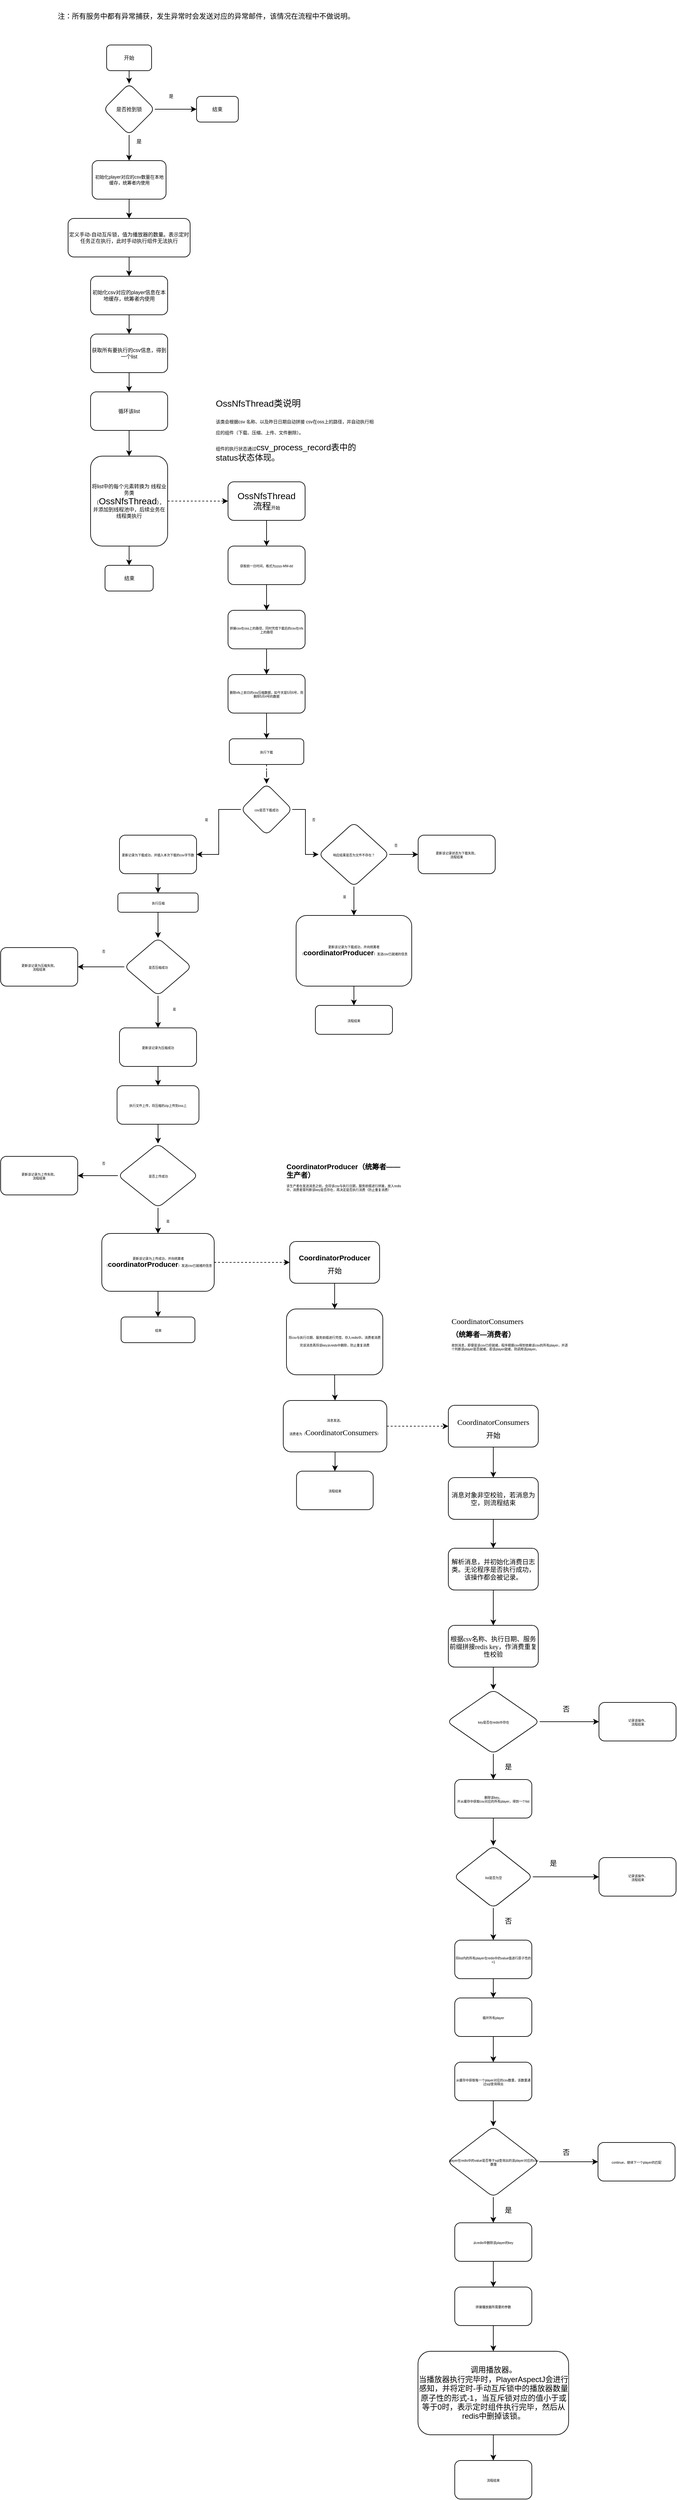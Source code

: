 <mxfile version="16.5.3" type="github">
  <diagram id="C5RBs43oDa-KdzZeNtuy" name="Page-1">
    <mxGraphModel dx="1847" dy="616" grid="1" gridSize="10" guides="1" tooltips="1" connect="1" arrows="1" fold="1" page="1" pageScale="1" pageWidth="827" pageHeight="1169" math="0" shadow="0">
      <root>
        <mxCell id="WIyWlLk6GJQsqaUBKTNV-0" />
        <mxCell id="WIyWlLk6GJQsqaUBKTNV-1" parent="WIyWlLk6GJQsqaUBKTNV-0" />
        <mxCell id="9ICDOCjzjDNLYAUlCZeT-4" value="" style="edgeStyle=orthogonalEdgeStyle;rounded=0;orthogonalLoop=1;jettySize=auto;html=1;fontSize=8;" edge="1" parent="WIyWlLk6GJQsqaUBKTNV-1" source="9ICDOCjzjDNLYAUlCZeT-0" target="9ICDOCjzjDNLYAUlCZeT-3">
          <mxGeometry relative="1" as="geometry" />
        </mxCell>
        <mxCell id="9ICDOCjzjDNLYAUlCZeT-0" value="开始" style="rounded=1;whiteSpace=wrap;html=1;fontSize=8;" vertex="1" parent="WIyWlLk6GJQsqaUBKTNV-1">
          <mxGeometry x="105" y="80" width="70" height="40" as="geometry" />
        </mxCell>
        <mxCell id="9ICDOCjzjDNLYAUlCZeT-9" value="" style="edgeStyle=orthogonalEdgeStyle;rounded=0;orthogonalLoop=1;jettySize=auto;html=1;fontSize=8;" edge="1" parent="WIyWlLk6GJQsqaUBKTNV-1" source="9ICDOCjzjDNLYAUlCZeT-3" target="9ICDOCjzjDNLYAUlCZeT-8">
          <mxGeometry relative="1" as="geometry" />
        </mxCell>
        <mxCell id="9ICDOCjzjDNLYAUlCZeT-17" value="" style="edgeStyle=orthogonalEdgeStyle;rounded=0;orthogonalLoop=1;jettySize=auto;html=1;fontSize=7;" edge="1" parent="WIyWlLk6GJQsqaUBKTNV-1" source="9ICDOCjzjDNLYAUlCZeT-3" target="9ICDOCjzjDNLYAUlCZeT-16">
          <mxGeometry relative="1" as="geometry" />
        </mxCell>
        <mxCell id="9ICDOCjzjDNLYAUlCZeT-3" value="是否抢到锁" style="rhombus;whiteSpace=wrap;html=1;rounded=1;fontSize=8;" vertex="1" parent="WIyWlLk6GJQsqaUBKTNV-1">
          <mxGeometry x="100" y="140" width="80" height="80" as="geometry" />
        </mxCell>
        <mxCell id="9ICDOCjzjDNLYAUlCZeT-12" value="" style="edgeStyle=orthogonalEdgeStyle;rounded=0;orthogonalLoop=1;jettySize=auto;html=1;fontSize=8;" edge="1" parent="WIyWlLk6GJQsqaUBKTNV-1" source="9ICDOCjzjDNLYAUlCZeT-8" target="9ICDOCjzjDNLYAUlCZeT-11">
          <mxGeometry relative="1" as="geometry" />
        </mxCell>
        <mxCell id="9ICDOCjzjDNLYAUlCZeT-8" value="初始化player对应的csv数量在本地缓存，统筹者内使用" style="whiteSpace=wrap;html=1;rounded=1;fontSize=7;" vertex="1" parent="WIyWlLk6GJQsqaUBKTNV-1">
          <mxGeometry x="82.5" y="260" width="115" height="60" as="geometry" />
        </mxCell>
        <mxCell id="9ICDOCjzjDNLYAUlCZeT-10" value="是" style="text;html=1;align=center;verticalAlign=middle;resizable=0;points=[];autosize=1;strokeColor=none;fillColor=none;fontSize=8;" vertex="1" parent="WIyWlLk6GJQsqaUBKTNV-1">
          <mxGeometry x="140" y="220" width="30" height="20" as="geometry" />
        </mxCell>
        <mxCell id="9ICDOCjzjDNLYAUlCZeT-14" value="" style="edgeStyle=orthogonalEdgeStyle;rounded=0;orthogonalLoop=1;jettySize=auto;html=1;fontSize=8;" edge="1" parent="WIyWlLk6GJQsqaUBKTNV-1" source="9ICDOCjzjDNLYAUlCZeT-11" target="9ICDOCjzjDNLYAUlCZeT-13">
          <mxGeometry relative="1" as="geometry" />
        </mxCell>
        <mxCell id="9ICDOCjzjDNLYAUlCZeT-11" value="定义手动-自动互斥锁，值为播放器的数量。表示定时任务正在执行，此时手动执行组件无法执行" style="whiteSpace=wrap;html=1;rounded=1;fontSize=8;" vertex="1" parent="WIyWlLk6GJQsqaUBKTNV-1">
          <mxGeometry x="45" y="350" width="190" height="60" as="geometry" />
        </mxCell>
        <mxCell id="9ICDOCjzjDNLYAUlCZeT-20" value="" style="edgeStyle=orthogonalEdgeStyle;rounded=0;orthogonalLoop=1;jettySize=auto;html=1;fontSize=7;" edge="1" parent="WIyWlLk6GJQsqaUBKTNV-1" source="9ICDOCjzjDNLYAUlCZeT-13" target="9ICDOCjzjDNLYAUlCZeT-19">
          <mxGeometry relative="1" as="geometry" />
        </mxCell>
        <mxCell id="9ICDOCjzjDNLYAUlCZeT-13" value="&lt;span style=&quot;font-size: 8px;&quot;&gt;初始化csv对应的player信息在本地缓存，统筹者内使用&lt;/span&gt;" style="whiteSpace=wrap;html=1;rounded=1;fontSize=8;" vertex="1" parent="WIyWlLk6GJQsqaUBKTNV-1">
          <mxGeometry x="80" y="440" width="120" height="60" as="geometry" />
        </mxCell>
        <mxCell id="9ICDOCjzjDNLYAUlCZeT-16" value="结束" style="whiteSpace=wrap;html=1;fontSize=8;rounded=1;" vertex="1" parent="WIyWlLk6GJQsqaUBKTNV-1">
          <mxGeometry x="245" y="160" width="65" height="40" as="geometry" />
        </mxCell>
        <mxCell id="9ICDOCjzjDNLYAUlCZeT-18" value="是" style="text;html=1;align=center;verticalAlign=middle;resizable=0;points=[];autosize=1;strokeColor=none;fillColor=none;fontSize=7;" vertex="1" parent="WIyWlLk6GJQsqaUBKTNV-1">
          <mxGeometry x="190" y="155" width="30" height="10" as="geometry" />
        </mxCell>
        <mxCell id="9ICDOCjzjDNLYAUlCZeT-23" value="" style="edgeStyle=orthogonalEdgeStyle;rounded=0;orthogonalLoop=1;jettySize=auto;html=1;fontSize=7;" edge="1" parent="WIyWlLk6GJQsqaUBKTNV-1" source="9ICDOCjzjDNLYAUlCZeT-19" target="9ICDOCjzjDNLYAUlCZeT-22">
          <mxGeometry relative="1" as="geometry" />
        </mxCell>
        <mxCell id="9ICDOCjzjDNLYAUlCZeT-19" value="获取所有要执行的csv信息，得到一个list" style="whiteSpace=wrap;html=1;fontSize=8;rounded=1;" vertex="1" parent="WIyWlLk6GJQsqaUBKTNV-1">
          <mxGeometry x="80" y="530" width="120" height="60" as="geometry" />
        </mxCell>
        <mxCell id="9ICDOCjzjDNLYAUlCZeT-29" value="" style="edgeStyle=orthogonalEdgeStyle;rounded=0;orthogonalLoop=1;jettySize=auto;html=1;fontSize=7;" edge="1" parent="WIyWlLk6GJQsqaUBKTNV-1" source="9ICDOCjzjDNLYAUlCZeT-22" target="9ICDOCjzjDNLYAUlCZeT-28">
          <mxGeometry relative="1" as="geometry" />
        </mxCell>
        <mxCell id="9ICDOCjzjDNLYAUlCZeT-22" value="循环该list" style="whiteSpace=wrap;html=1;fontSize=8;rounded=1;" vertex="1" parent="WIyWlLk6GJQsqaUBKTNV-1">
          <mxGeometry x="80" y="620" width="120" height="60" as="geometry" />
        </mxCell>
        <mxCell id="9ICDOCjzjDNLYAUlCZeT-31" value="" style="edgeStyle=orthogonalEdgeStyle;rounded=0;orthogonalLoop=1;jettySize=auto;html=1;fontSize=7;" edge="1" parent="WIyWlLk6GJQsqaUBKTNV-1" source="9ICDOCjzjDNLYAUlCZeT-28" target="9ICDOCjzjDNLYAUlCZeT-30">
          <mxGeometry relative="1" as="geometry" />
        </mxCell>
        <mxCell id="9ICDOCjzjDNLYAUlCZeT-35" style="edgeStyle=orthogonalEdgeStyle;rounded=0;orthogonalLoop=1;jettySize=auto;html=1;exitX=1;exitY=0.5;exitDx=0;exitDy=0;entryX=0;entryY=0.5;entryDx=0;entryDy=0;fontSize=7;dashed=1;" edge="1" parent="WIyWlLk6GJQsqaUBKTNV-1" source="9ICDOCjzjDNLYAUlCZeT-28" target="9ICDOCjzjDNLYAUlCZeT-34">
          <mxGeometry relative="1" as="geometry" />
        </mxCell>
        <mxCell id="9ICDOCjzjDNLYAUlCZeT-28" value="将list中的每个元素转换为 线程业务类（&lt;span style=&quot;background-color: rgb(255 , 255 , 255) ; font-size: 10.5pt&quot;&gt;OssNfsThread&lt;/span&gt;&lt;span&gt;），并添加到线程池中，后续业务在线程类执行&lt;/span&gt;" style="whiteSpace=wrap;html=1;fontSize=8;rounded=1;" vertex="1" parent="WIyWlLk6GJQsqaUBKTNV-1">
          <mxGeometry x="80" y="720" width="120" height="140" as="geometry" />
        </mxCell>
        <mxCell id="9ICDOCjzjDNLYAUlCZeT-30" value="结束" style="whiteSpace=wrap;html=1;fontSize=8;rounded=1;" vertex="1" parent="WIyWlLk6GJQsqaUBKTNV-1">
          <mxGeometry x="102.5" y="890" width="75" height="40" as="geometry" />
        </mxCell>
        <mxCell id="9ICDOCjzjDNLYAUlCZeT-39" value="" style="edgeStyle=orthogonalEdgeStyle;rounded=0;orthogonalLoop=1;jettySize=auto;html=1;fontSize=13;fontColor=#000000;" edge="1" parent="WIyWlLk6GJQsqaUBKTNV-1" source="9ICDOCjzjDNLYAUlCZeT-34" target="9ICDOCjzjDNLYAUlCZeT-38">
          <mxGeometry relative="1" as="geometry" />
        </mxCell>
        <mxCell id="9ICDOCjzjDNLYAUlCZeT-34" value="&lt;span style=&quot;background-color: rgb(255 , 255 , 255) ; font-size: 10.5pt&quot;&gt;OssNfsThread&lt;br&gt;&lt;/span&gt;&lt;font face=&quot;宋体&quot;&gt;&lt;span style=&quot;font-size: 14px ; background-color: rgb(255 , 255 , 255)&quot;&gt;流程&lt;/span&gt;&lt;/font&gt;开始" style="rounded=1;whiteSpace=wrap;html=1;fontSize=7;" vertex="1" parent="WIyWlLk6GJQsqaUBKTNV-1">
          <mxGeometry x="294" y="760" width="120" height="60" as="geometry" />
        </mxCell>
        <mxCell id="9ICDOCjzjDNLYAUlCZeT-37" value="&lt;span style=&quot;font-size: 14px ; text-align: center ; background-color: rgb(255 , 255 , 255)&quot;&gt;OssNfsThread类说明&lt;/span&gt;&lt;h1&gt;&lt;span style=&quot;font-size: 7px ; font-weight: 400&quot;&gt;该类会根据csv 名称、以及昨日日期自动拼接 csv在oss上的路径，并自动执行相应的组件（下载、压缩、上传、文件删除）。&lt;/span&gt;&lt;/h1&gt;&lt;div&gt;组件的执行状态通过&lt;span style=&quot;background-color: rgb(255 , 255 , 255)&quot;&gt;&lt;font style=&quot;font-size: 13px&quot;&gt;csv_process_record表中的status状态体现。&lt;/font&gt;&lt;/span&gt;&lt;/div&gt;" style="text;html=1;strokeColor=none;fillColor=none;spacing=5;spacingTop=-20;whiteSpace=wrap;overflow=hidden;rounded=0;fontSize=7;" vertex="1" parent="WIyWlLk6GJQsqaUBKTNV-1">
          <mxGeometry x="270" y="640" width="260" height="170" as="geometry" />
        </mxCell>
        <mxCell id="9ICDOCjzjDNLYAUlCZeT-41" value="" style="edgeStyle=orthogonalEdgeStyle;rounded=0;orthogonalLoop=1;jettySize=auto;html=1;dashed=1;fontSize=5;fontColor=#000000;" edge="1" parent="WIyWlLk6GJQsqaUBKTNV-1" source="9ICDOCjzjDNLYAUlCZeT-38" target="9ICDOCjzjDNLYAUlCZeT-40">
          <mxGeometry relative="1" as="geometry" />
        </mxCell>
        <mxCell id="9ICDOCjzjDNLYAUlCZeT-96" value="" style="edgeStyle=orthogonalEdgeStyle;rounded=0;orthogonalLoop=1;jettySize=auto;html=1;fontSize=11;fontColor=#000000;" edge="1" parent="WIyWlLk6GJQsqaUBKTNV-1" source="9ICDOCjzjDNLYAUlCZeT-38" target="9ICDOCjzjDNLYAUlCZeT-40">
          <mxGeometry relative="1" as="geometry" />
        </mxCell>
        <mxCell id="9ICDOCjzjDNLYAUlCZeT-38" value="&lt;span style=&quot;font-size: 5px; background-color: rgb(255, 255, 255);&quot;&gt;获取前一日时间，格式为yyyy-MM-dd&lt;/span&gt;" style="rounded=1;whiteSpace=wrap;html=1;fontSize=5;" vertex="1" parent="WIyWlLk6GJQsqaUBKTNV-1">
          <mxGeometry x="294" y="860" width="120" height="60" as="geometry" />
        </mxCell>
        <mxCell id="9ICDOCjzjDNLYAUlCZeT-43" value="" style="edgeStyle=orthogonalEdgeStyle;rounded=0;orthogonalLoop=1;jettySize=auto;html=1;fontSize=5;fontColor=#000000;" edge="1" parent="WIyWlLk6GJQsqaUBKTNV-1" source="9ICDOCjzjDNLYAUlCZeT-40" target="9ICDOCjzjDNLYAUlCZeT-42">
          <mxGeometry relative="1" as="geometry" />
        </mxCell>
        <mxCell id="9ICDOCjzjDNLYAUlCZeT-40" value="&lt;span style=&quot;background-color: rgb(255 , 255 , 255)&quot;&gt;拼接csv在oss上的路径，同时凭借下载后的csv在nfs上的路径&lt;/span&gt;" style="rounded=1;whiteSpace=wrap;html=1;fontSize=5;" vertex="1" parent="WIyWlLk6GJQsqaUBKTNV-1">
          <mxGeometry x="294" y="960" width="120" height="60" as="geometry" />
        </mxCell>
        <mxCell id="9ICDOCjzjDNLYAUlCZeT-45" value="" style="edgeStyle=orthogonalEdgeStyle;rounded=0;orthogonalLoop=1;jettySize=auto;html=1;fontSize=5;fontColor=#000000;" edge="1" parent="WIyWlLk6GJQsqaUBKTNV-1" source="9ICDOCjzjDNLYAUlCZeT-42" target="9ICDOCjzjDNLYAUlCZeT-44">
          <mxGeometry relative="1" as="geometry" />
        </mxCell>
        <mxCell id="9ICDOCjzjDNLYAUlCZeT-42" value="&lt;span style=&quot;background-color: rgb(255 , 255 , 255)&quot;&gt;删除nfs上前日的csv压缩数据，如今天是5月6号，则删除5月4号的数据&lt;/span&gt;" style="rounded=1;whiteSpace=wrap;html=1;fontSize=5;" vertex="1" parent="WIyWlLk6GJQsqaUBKTNV-1">
          <mxGeometry x="294" y="1060" width="120" height="60" as="geometry" />
        </mxCell>
        <mxCell id="9ICDOCjzjDNLYAUlCZeT-47" value="" style="edgeStyle=orthogonalEdgeStyle;rounded=0;orthogonalLoop=1;jettySize=auto;html=1;dashed=1;fontSize=5;fontColor=#000000;" edge="1" parent="WIyWlLk6GJQsqaUBKTNV-1" source="9ICDOCjzjDNLYAUlCZeT-44" target="9ICDOCjzjDNLYAUlCZeT-46">
          <mxGeometry relative="1" as="geometry" />
        </mxCell>
        <mxCell id="9ICDOCjzjDNLYAUlCZeT-44" value="&lt;span style=&quot;background-color: rgb(255 , 255 , 255)&quot;&gt;执行下载&lt;/span&gt;" style="rounded=1;whiteSpace=wrap;html=1;fontSize=5;" vertex="1" parent="WIyWlLk6GJQsqaUBKTNV-1">
          <mxGeometry x="296" y="1160" width="116" height="40" as="geometry" />
        </mxCell>
        <mxCell id="9ICDOCjzjDNLYAUlCZeT-55" value="" style="edgeStyle=orthogonalEdgeStyle;rounded=0;orthogonalLoop=1;jettySize=auto;html=1;fontSize=5;fontColor=#000000;" edge="1" parent="WIyWlLk6GJQsqaUBKTNV-1" source="9ICDOCjzjDNLYAUlCZeT-46" target="9ICDOCjzjDNLYAUlCZeT-54">
          <mxGeometry relative="1" as="geometry" />
        </mxCell>
        <mxCell id="9ICDOCjzjDNLYAUlCZeT-69" value="" style="edgeStyle=orthogonalEdgeStyle;rounded=0;orthogonalLoop=1;jettySize=auto;html=1;fontSize=5;fontColor=#000000;" edge="1" parent="WIyWlLk6GJQsqaUBKTNV-1" source="9ICDOCjzjDNLYAUlCZeT-46" target="9ICDOCjzjDNLYAUlCZeT-68">
          <mxGeometry relative="1" as="geometry" />
        </mxCell>
        <mxCell id="9ICDOCjzjDNLYAUlCZeT-46" value="csv是否下载成功" style="rhombus;whiteSpace=wrap;html=1;fontSize=5;rounded=1;" vertex="1" parent="WIyWlLk6GJQsqaUBKTNV-1">
          <mxGeometry x="314" y="1230" width="80" height="80" as="geometry" />
        </mxCell>
        <mxCell id="9ICDOCjzjDNLYAUlCZeT-61" value="" style="edgeStyle=orthogonalEdgeStyle;rounded=0;orthogonalLoop=1;jettySize=auto;html=1;fontSize=5;fontColor=#000000;" edge="1" parent="WIyWlLk6GJQsqaUBKTNV-1" source="9ICDOCjzjDNLYAUlCZeT-54" target="9ICDOCjzjDNLYAUlCZeT-60">
          <mxGeometry relative="1" as="geometry" />
        </mxCell>
        <mxCell id="9ICDOCjzjDNLYAUlCZeT-64" value="" style="edgeStyle=orthogonalEdgeStyle;rounded=0;orthogonalLoop=1;jettySize=auto;html=1;fontSize=5;fontColor=#000000;" edge="1" parent="WIyWlLk6GJQsqaUBKTNV-1" source="9ICDOCjzjDNLYAUlCZeT-54" target="9ICDOCjzjDNLYAUlCZeT-63">
          <mxGeometry relative="1" as="geometry" />
        </mxCell>
        <mxCell id="9ICDOCjzjDNLYAUlCZeT-54" value="响应结果是否为文件不存在？" style="rhombus;whiteSpace=wrap;html=1;fontSize=5;rounded=1;" vertex="1" parent="WIyWlLk6GJQsqaUBKTNV-1">
          <mxGeometry x="435" y="1290" width="110" height="100" as="geometry" />
        </mxCell>
        <mxCell id="9ICDOCjzjDNLYAUlCZeT-56" value="否" style="text;html=1;align=center;verticalAlign=middle;resizable=0;points=[];autosize=1;strokeColor=none;fillColor=none;fontSize=5;fontColor=#000000;" vertex="1" parent="WIyWlLk6GJQsqaUBKTNV-1">
          <mxGeometry x="412" y="1280" width="30" height="10" as="geometry" />
        </mxCell>
        <mxCell id="9ICDOCjzjDNLYAUlCZeT-59" value="否" style="text;html=1;align=center;verticalAlign=middle;resizable=0;points=[];autosize=1;strokeColor=none;fillColor=none;fontSize=5;fontColor=#000000;" vertex="1" parent="WIyWlLk6GJQsqaUBKTNV-1">
          <mxGeometry x="540" y="1320" width="30" height="10" as="geometry" />
        </mxCell>
        <mxCell id="9ICDOCjzjDNLYAUlCZeT-60" value="更新该记录状态为下载失败。&lt;br&gt;流程结束" style="whiteSpace=wrap;html=1;fontSize=5;rounded=1;" vertex="1" parent="WIyWlLk6GJQsqaUBKTNV-1">
          <mxGeometry x="590" y="1310" width="120" height="60" as="geometry" />
        </mxCell>
        <mxCell id="9ICDOCjzjDNLYAUlCZeT-67" value="" style="edgeStyle=orthogonalEdgeStyle;rounded=0;orthogonalLoop=1;jettySize=auto;html=1;fontSize=5;fontColor=#000000;" edge="1" parent="WIyWlLk6GJQsqaUBKTNV-1" source="9ICDOCjzjDNLYAUlCZeT-63" target="9ICDOCjzjDNLYAUlCZeT-66">
          <mxGeometry relative="1" as="geometry" />
        </mxCell>
        <mxCell id="9ICDOCjzjDNLYAUlCZeT-63" value="更新该记录为下载成功，并向统筹者（&lt;span style=&quot;font-weight: bold ; background-color: rgb(255 , 255 , 255)&quot;&gt;&lt;font style=&quot;font-size: 11px&quot;&gt;coordinatorProducer&lt;/font&gt;&lt;/span&gt;）发送csv已就绪的信息" style="whiteSpace=wrap;html=1;fontSize=5;rounded=1;" vertex="1" parent="WIyWlLk6GJQsqaUBKTNV-1">
          <mxGeometry x="400" y="1435" width="180" height="110" as="geometry" />
        </mxCell>
        <mxCell id="9ICDOCjzjDNLYAUlCZeT-65" value="是" style="text;html=1;align=center;verticalAlign=middle;resizable=0;points=[];autosize=1;strokeColor=none;fillColor=none;fontSize=5;fontColor=#000000;" vertex="1" parent="WIyWlLk6GJQsqaUBKTNV-1">
          <mxGeometry x="460" y="1400" width="30" height="10" as="geometry" />
        </mxCell>
        <mxCell id="9ICDOCjzjDNLYAUlCZeT-66" value="流程结束" style="whiteSpace=wrap;html=1;fontSize=5;rounded=1;" vertex="1" parent="WIyWlLk6GJQsqaUBKTNV-1">
          <mxGeometry x="430" y="1575" width="120" height="45" as="geometry" />
        </mxCell>
        <mxCell id="9ICDOCjzjDNLYAUlCZeT-72" value="" style="edgeStyle=orthogonalEdgeStyle;rounded=0;orthogonalLoop=1;jettySize=auto;html=1;fontSize=5;fontColor=#000000;" edge="1" parent="WIyWlLk6GJQsqaUBKTNV-1" source="9ICDOCjzjDNLYAUlCZeT-68" target="9ICDOCjzjDNLYAUlCZeT-71">
          <mxGeometry relative="1" as="geometry" />
        </mxCell>
        <mxCell id="9ICDOCjzjDNLYAUlCZeT-68" value="更新记录为下载成功，并插入本次下载的csv字节数" style="whiteSpace=wrap;html=1;fontSize=5;rounded=1;" vertex="1" parent="WIyWlLk6GJQsqaUBKTNV-1">
          <mxGeometry x="125" y="1310" width="120" height="60" as="geometry" />
        </mxCell>
        <mxCell id="9ICDOCjzjDNLYAUlCZeT-70" value="是" style="text;html=1;align=center;verticalAlign=middle;resizable=0;points=[];autosize=1;strokeColor=none;fillColor=none;fontSize=5;fontColor=#000000;" vertex="1" parent="WIyWlLk6GJQsqaUBKTNV-1">
          <mxGeometry x="245" y="1280" width="30" height="10" as="geometry" />
        </mxCell>
        <mxCell id="9ICDOCjzjDNLYAUlCZeT-74" value="" style="edgeStyle=orthogonalEdgeStyle;rounded=0;orthogonalLoop=1;jettySize=auto;html=1;fontSize=5;fontColor=#000000;" edge="1" parent="WIyWlLk6GJQsqaUBKTNV-1" source="9ICDOCjzjDNLYAUlCZeT-71" target="9ICDOCjzjDNLYAUlCZeT-73">
          <mxGeometry relative="1" as="geometry" />
        </mxCell>
        <mxCell id="9ICDOCjzjDNLYAUlCZeT-71" value="执行压缩" style="whiteSpace=wrap;html=1;fontSize=5;rounded=1;" vertex="1" parent="WIyWlLk6GJQsqaUBKTNV-1">
          <mxGeometry x="122.5" y="1400" width="125" height="30" as="geometry" />
        </mxCell>
        <mxCell id="9ICDOCjzjDNLYAUlCZeT-76" value="" style="edgeStyle=orthogonalEdgeStyle;rounded=0;orthogonalLoop=1;jettySize=auto;html=1;fontSize=5;fontColor=#000000;" edge="1" parent="WIyWlLk6GJQsqaUBKTNV-1" source="9ICDOCjzjDNLYAUlCZeT-73" target="9ICDOCjzjDNLYAUlCZeT-75">
          <mxGeometry relative="1" as="geometry" />
        </mxCell>
        <mxCell id="9ICDOCjzjDNLYAUlCZeT-79" value="" style="edgeStyle=orthogonalEdgeStyle;rounded=0;orthogonalLoop=1;jettySize=auto;html=1;fontSize=5;fontColor=#000000;" edge="1" parent="WIyWlLk6GJQsqaUBKTNV-1" source="9ICDOCjzjDNLYAUlCZeT-73" target="9ICDOCjzjDNLYAUlCZeT-78">
          <mxGeometry relative="1" as="geometry" />
        </mxCell>
        <mxCell id="9ICDOCjzjDNLYAUlCZeT-73" value="是否压缩成功" style="rhombus;whiteSpace=wrap;html=1;fontSize=5;rounded=1;" vertex="1" parent="WIyWlLk6GJQsqaUBKTNV-1">
          <mxGeometry x="132.5" y="1470" width="105" height="90" as="geometry" />
        </mxCell>
        <mxCell id="9ICDOCjzjDNLYAUlCZeT-75" value="更新该记录为压缩失败。&lt;br&gt;流程结束" style="whiteSpace=wrap;html=1;fontSize=5;rounded=1;" vertex="1" parent="WIyWlLk6GJQsqaUBKTNV-1">
          <mxGeometry x="-60" y="1485" width="120" height="60" as="geometry" />
        </mxCell>
        <mxCell id="9ICDOCjzjDNLYAUlCZeT-77" value="否" style="text;html=1;align=center;verticalAlign=middle;resizable=0;points=[];autosize=1;strokeColor=none;fillColor=none;fontSize=5;fontColor=#000000;" vertex="1" parent="WIyWlLk6GJQsqaUBKTNV-1">
          <mxGeometry x="85" y="1485" width="30" height="10" as="geometry" />
        </mxCell>
        <mxCell id="9ICDOCjzjDNLYAUlCZeT-82" value="" style="edgeStyle=orthogonalEdgeStyle;rounded=0;orthogonalLoop=1;jettySize=auto;html=1;fontSize=5;fontColor=#000000;" edge="1" parent="WIyWlLk6GJQsqaUBKTNV-1" source="9ICDOCjzjDNLYAUlCZeT-78" target="9ICDOCjzjDNLYAUlCZeT-81">
          <mxGeometry relative="1" as="geometry" />
        </mxCell>
        <mxCell id="9ICDOCjzjDNLYAUlCZeT-78" value="更新该记录为压缩成功" style="whiteSpace=wrap;html=1;fontSize=5;rounded=1;" vertex="1" parent="WIyWlLk6GJQsqaUBKTNV-1">
          <mxGeometry x="125" y="1610" width="120" height="60" as="geometry" />
        </mxCell>
        <mxCell id="9ICDOCjzjDNLYAUlCZeT-80" value="是" style="text;html=1;align=center;verticalAlign=middle;resizable=0;points=[];autosize=1;strokeColor=none;fillColor=none;fontSize=5;fontColor=#000000;" vertex="1" parent="WIyWlLk6GJQsqaUBKTNV-1">
          <mxGeometry x="195" y="1575" width="30" height="10" as="geometry" />
        </mxCell>
        <mxCell id="9ICDOCjzjDNLYAUlCZeT-84" value="" style="edgeStyle=orthogonalEdgeStyle;rounded=0;orthogonalLoop=1;jettySize=auto;html=1;fontSize=5;fontColor=#000000;" edge="1" parent="WIyWlLk6GJQsqaUBKTNV-1" source="9ICDOCjzjDNLYAUlCZeT-81" target="9ICDOCjzjDNLYAUlCZeT-83">
          <mxGeometry relative="1" as="geometry" />
        </mxCell>
        <mxCell id="9ICDOCjzjDNLYAUlCZeT-81" value="执行文件上传，将压缩的zip上传到oss上" style="whiteSpace=wrap;html=1;fontSize=5;rounded=1;" vertex="1" parent="WIyWlLk6GJQsqaUBKTNV-1">
          <mxGeometry x="121.25" y="1700" width="127.5" height="60" as="geometry" />
        </mxCell>
        <mxCell id="9ICDOCjzjDNLYAUlCZeT-86" value="" style="edgeStyle=orthogonalEdgeStyle;rounded=0;orthogonalLoop=1;jettySize=auto;html=1;fontSize=5;fontColor=#000000;" edge="1" parent="WIyWlLk6GJQsqaUBKTNV-1" source="9ICDOCjzjDNLYAUlCZeT-83" target="9ICDOCjzjDNLYAUlCZeT-85">
          <mxGeometry relative="1" as="geometry" />
        </mxCell>
        <mxCell id="9ICDOCjzjDNLYAUlCZeT-89" value="" style="edgeStyle=orthogonalEdgeStyle;rounded=0;orthogonalLoop=1;jettySize=auto;html=1;fontSize=5;fontColor=#000000;" edge="1" parent="WIyWlLk6GJQsqaUBKTNV-1" source="9ICDOCjzjDNLYAUlCZeT-83" target="9ICDOCjzjDNLYAUlCZeT-88">
          <mxGeometry relative="1" as="geometry" />
        </mxCell>
        <mxCell id="9ICDOCjzjDNLYAUlCZeT-83" value="是否上传成功" style="rhombus;whiteSpace=wrap;html=1;fontSize=5;rounded=1;" vertex="1" parent="WIyWlLk6GJQsqaUBKTNV-1">
          <mxGeometry x="122.5" y="1790" width="125" height="100" as="geometry" />
        </mxCell>
        <mxCell id="9ICDOCjzjDNLYAUlCZeT-85" value="更新该记录为上传失败。&lt;br&gt;流程结束" style="whiteSpace=wrap;html=1;fontSize=5;rounded=1;" vertex="1" parent="WIyWlLk6GJQsqaUBKTNV-1">
          <mxGeometry x="-60" y="1810" width="120" height="60" as="geometry" />
        </mxCell>
        <mxCell id="9ICDOCjzjDNLYAUlCZeT-87" value="否&lt;br&gt;" style="text;html=1;align=center;verticalAlign=middle;resizable=0;points=[];autosize=1;strokeColor=none;fillColor=none;fontSize=5;fontColor=#000000;" vertex="1" parent="WIyWlLk6GJQsqaUBKTNV-1">
          <mxGeometry x="85" y="1815" width="30" height="10" as="geometry" />
        </mxCell>
        <mxCell id="9ICDOCjzjDNLYAUlCZeT-92" value="" style="edgeStyle=orthogonalEdgeStyle;rounded=0;orthogonalLoop=1;jettySize=auto;html=1;fontSize=5;fontColor=#000000;" edge="1" parent="WIyWlLk6GJQsqaUBKTNV-1" source="9ICDOCjzjDNLYAUlCZeT-88" target="9ICDOCjzjDNLYAUlCZeT-91">
          <mxGeometry relative="1" as="geometry" />
        </mxCell>
        <mxCell id="9ICDOCjzjDNLYAUlCZeT-95" style="edgeStyle=orthogonalEdgeStyle;rounded=0;orthogonalLoop=1;jettySize=auto;html=1;exitX=1;exitY=0.5;exitDx=0;exitDy=0;dashed=1;fontSize=11;fontColor=#000000;" edge="1" parent="WIyWlLk6GJQsqaUBKTNV-1" source="9ICDOCjzjDNLYAUlCZeT-88" target="9ICDOCjzjDNLYAUlCZeT-93">
          <mxGeometry relative="1" as="geometry" />
        </mxCell>
        <mxCell id="9ICDOCjzjDNLYAUlCZeT-88" value="更新该记录为上传成功，并向统筹者（&lt;span style=&quot;font-weight: bold ; background-color: rgb(255 , 255 , 255)&quot;&gt;&lt;font style=&quot;font-size: 11px&quot;&gt;coordinatorProducer&lt;/font&gt;&lt;/span&gt;&lt;span&gt;）发送csv已就绪的信息&lt;/span&gt;" style="whiteSpace=wrap;html=1;fontSize=5;rounded=1;" vertex="1" parent="WIyWlLk6GJQsqaUBKTNV-1">
          <mxGeometry x="97.5" y="1930" width="175" height="90" as="geometry" />
        </mxCell>
        <mxCell id="9ICDOCjzjDNLYAUlCZeT-90" value="是" style="text;html=1;align=center;verticalAlign=middle;resizable=0;points=[];autosize=1;strokeColor=none;fillColor=none;fontSize=5;fontColor=#000000;" vertex="1" parent="WIyWlLk6GJQsqaUBKTNV-1">
          <mxGeometry x="185" y="1905" width="30" height="10" as="geometry" />
        </mxCell>
        <mxCell id="9ICDOCjzjDNLYAUlCZeT-91" value="结束" style="whiteSpace=wrap;html=1;fontSize=5;rounded=1;" vertex="1" parent="WIyWlLk6GJQsqaUBKTNV-1">
          <mxGeometry x="127.5" y="2060" width="115" height="40" as="geometry" />
        </mxCell>
        <mxCell id="9ICDOCjzjDNLYAUlCZeT-98" value="" style="edgeStyle=orthogonalEdgeStyle;rounded=0;orthogonalLoop=1;jettySize=auto;html=1;fontSize=11;fontColor=#000000;" edge="1" parent="WIyWlLk6GJQsqaUBKTNV-1" source="9ICDOCjzjDNLYAUlCZeT-93" target="9ICDOCjzjDNLYAUlCZeT-97">
          <mxGeometry relative="1" as="geometry" />
        </mxCell>
        <mxCell id="9ICDOCjzjDNLYAUlCZeT-93" value="&lt;h1 style=&quot;text-align: left&quot;&gt;&lt;span style=&quot;font-size: 5px ; text-align: center ; background-color: rgb(255 , 255 , 255)&quot;&gt;&lt;font style=&quot;font-size: 11px&quot;&gt;CoordinatorProducer&lt;/font&gt;&lt;/span&gt;&lt;/h1&gt;&lt;div&gt;&lt;span style=&quot;font-size: 5px ; text-align: center ; background-color: rgb(255 , 255 , 255)&quot;&gt;&lt;font style=&quot;font-size: 11px&quot;&gt;开始&lt;/font&gt;&lt;/span&gt;&lt;/div&gt;" style="rounded=1;whiteSpace=wrap;html=1;fontSize=5;fontColor=#000000;" vertex="1" parent="WIyWlLk6GJQsqaUBKTNV-1">
          <mxGeometry x="390" y="1942.5" width="140" height="65" as="geometry" />
        </mxCell>
        <mxCell id="9ICDOCjzjDNLYAUlCZeT-94" value="&lt;h1&gt;&lt;span style=&quot;font-size: 5px ; text-align: center ; background-color: rgb(255 , 255 , 255)&quot;&gt;&lt;font style=&quot;font-size: 11px&quot;&gt;CoordinatorProducer（统筹者——生产者）&lt;/font&gt;&lt;/span&gt;&lt;br&gt;&lt;/h1&gt;&lt;p&gt;该生产者在发送消息之前，会将该csv与执行日期，服务前缀进行拼接，放入redis中，消费者需判断该key是否存在，再决定是否执行消费（防止重复消费）&lt;/p&gt;" style="text;html=1;strokeColor=none;fillColor=none;spacing=5;spacingTop=-20;whiteSpace=wrap;overflow=hidden;rounded=0;fontSize=5;fontColor=#000000;" vertex="1" parent="WIyWlLk6GJQsqaUBKTNV-1">
          <mxGeometry x="380" y="1822.5" width="190" height="120" as="geometry" />
        </mxCell>
        <mxCell id="9ICDOCjzjDNLYAUlCZeT-100" value="" style="edgeStyle=orthogonalEdgeStyle;rounded=0;orthogonalLoop=1;jettySize=auto;html=1;fontSize=11;fontColor=#000000;" edge="1" parent="WIyWlLk6GJQsqaUBKTNV-1" source="9ICDOCjzjDNLYAUlCZeT-97" target="9ICDOCjzjDNLYAUlCZeT-99">
          <mxGeometry relative="1" as="geometry" />
        </mxCell>
        <mxCell id="9ICDOCjzjDNLYAUlCZeT-97" value="&lt;h1 style=&quot;text-align: center&quot;&gt;&lt;span style=&quot;font-size: 5px ; font-weight: 400&quot;&gt;将csv与执行日期、服务前缀进行凭借，存入redis中。消费者消费完该消息再将该key从reids中删除，防止重复消费&lt;/span&gt;&lt;/h1&gt;&lt;div&gt;&lt;span style=&quot;font-size: 5px ; font-weight: 400&quot;&gt;&lt;br&gt;&lt;/span&gt;&lt;/div&gt;" style="rounded=1;whiteSpace=wrap;html=1;fontSize=5;fontColor=#000000;fontStyle=0" vertex="1" parent="WIyWlLk6GJQsqaUBKTNV-1">
          <mxGeometry x="385" y="2047.5" width="150" height="102.5" as="geometry" />
        </mxCell>
        <mxCell id="9ICDOCjzjDNLYAUlCZeT-102" value="" style="edgeStyle=orthogonalEdgeStyle;rounded=0;orthogonalLoop=1;jettySize=auto;html=1;fontSize=11;fontColor=#000000;" edge="1" parent="WIyWlLk6GJQsqaUBKTNV-1" source="9ICDOCjzjDNLYAUlCZeT-99" target="9ICDOCjzjDNLYAUlCZeT-101">
          <mxGeometry relative="1" as="geometry" />
        </mxCell>
        <mxCell id="9ICDOCjzjDNLYAUlCZeT-105" style="edgeStyle=orthogonalEdgeStyle;rounded=0;orthogonalLoop=1;jettySize=auto;html=1;exitX=1;exitY=0.5;exitDx=0;exitDy=0;fontSize=11;fontColor=#000000;dashed=1;" edge="1" parent="WIyWlLk6GJQsqaUBKTNV-1" source="9ICDOCjzjDNLYAUlCZeT-99" target="9ICDOCjzjDNLYAUlCZeT-103">
          <mxGeometry relative="1" as="geometry" />
        </mxCell>
        <mxCell id="9ICDOCjzjDNLYAUlCZeT-99" value="&lt;h1 style=&quot;text-align: center&quot;&gt;&lt;span style=&quot;font-size: 5px ; font-weight: 400&quot;&gt;消息发送。&lt;/span&gt;&lt;/h1&gt;&lt;div&gt;&lt;span style=&quot;font-size: 5px ; font-weight: 400&quot;&gt;消费者为（&lt;/span&gt;&lt;span style=&quot;background-color: rgb(255 , 255 , 255) ; font-family: &amp;#34;microsoft yahei ui&amp;#34; ; font-size: 9pt&quot;&gt;CoordinatorConsumers&lt;/span&gt;&lt;span&gt;）&lt;/span&gt;&lt;/div&gt;&lt;div&gt;&lt;span style=&quot;font-size: 5px ; font-weight: 400&quot;&gt;&lt;br&gt;&lt;/span&gt;&lt;/div&gt;" style="rounded=1;whiteSpace=wrap;html=1;fontSize=5;fontColor=#000000;fontStyle=0" vertex="1" parent="WIyWlLk6GJQsqaUBKTNV-1">
          <mxGeometry x="380" y="2190" width="161.25" height="80" as="geometry" />
        </mxCell>
        <mxCell id="9ICDOCjzjDNLYAUlCZeT-101" value="流程结束" style="whiteSpace=wrap;html=1;fontSize=5;fontColor=#000000;rounded=1;fontStyle=0;" vertex="1" parent="WIyWlLk6GJQsqaUBKTNV-1">
          <mxGeometry x="400.63" y="2300" width="119.38" height="60" as="geometry" />
        </mxCell>
        <mxCell id="9ICDOCjzjDNLYAUlCZeT-108" value="" style="edgeStyle=orthogonalEdgeStyle;rounded=0;orthogonalLoop=1;jettySize=auto;html=1;fontSize=11;fontColor=#000000;" edge="1" parent="WIyWlLk6GJQsqaUBKTNV-1" source="9ICDOCjzjDNLYAUlCZeT-103" target="9ICDOCjzjDNLYAUlCZeT-107">
          <mxGeometry relative="1" as="geometry" />
        </mxCell>
        <mxCell id="9ICDOCjzjDNLYAUlCZeT-103" value="&lt;h1 style=&quot;text-align: left&quot;&gt;&lt;span style=&quot;font-family: &amp;#34;microsoft yahei ui&amp;#34; ; font-size: 12px ; font-weight: 400 ; text-align: center ; background-color: rgb(255 , 255 , 255)&quot;&gt;CoordinatorConsumers&lt;/span&gt;&lt;br&gt;&lt;/h1&gt;&lt;div&gt;&lt;span style=&quot;font-size: 5px ; text-align: center ; background-color: rgb(255 , 255 , 255)&quot;&gt;&lt;font style=&quot;font-size: 11px&quot;&gt;开始&lt;/font&gt;&lt;/span&gt;&lt;/div&gt;" style="rounded=1;whiteSpace=wrap;html=1;fontSize=5;fontColor=#000000;" vertex="1" parent="WIyWlLk6GJQsqaUBKTNV-1">
          <mxGeometry x="637" y="2197.5" width="140" height="65" as="geometry" />
        </mxCell>
        <mxCell id="9ICDOCjzjDNLYAUlCZeT-104" value="&lt;span style=&quot;font-family: &amp;#34;microsoft yahei ui&amp;#34; ; font-size: 12px ; text-align: center ; background-color: rgb(255 , 255 , 255)&quot;&gt;CoordinatorConsumers&lt;/span&gt;&lt;h1&gt;&lt;span style=&quot;font-size: 5px ; text-align: center ; background-color: rgb(255 , 255 , 255)&quot;&gt;&lt;font style=&quot;font-size: 11px&quot;&gt;（统筹者—消费者）&lt;/font&gt;&lt;/span&gt;&lt;br&gt;&lt;/h1&gt;&lt;p&gt;收到消息，即便是该csv已经就绪，程序根据csv得到依赖该csv的所有player，并逐个判断该player是否就绪，若该player就绪，则调用该player。&lt;/p&gt;" style="text;html=1;strokeColor=none;fillColor=none;spacing=5;spacingTop=-20;whiteSpace=wrap;overflow=hidden;rounded=0;fontSize=5;fontColor=#000000;" vertex="1" parent="WIyWlLk6GJQsqaUBKTNV-1">
          <mxGeometry x="637" y="2070" width="190" height="120" as="geometry" />
        </mxCell>
        <mxCell id="9ICDOCjzjDNLYAUlCZeT-106" value="注：所有服务中都有异常捕获，发生异常时会发送对应的异常邮件，该情况在流程中不做说明。" style="text;html=1;strokeColor=none;fillColor=none;align=center;verticalAlign=middle;whiteSpace=wrap;rounded=0;fontSize=11;fontColor=#000000;" vertex="1" parent="WIyWlLk6GJQsqaUBKTNV-1">
          <mxGeometry x="10" y="10" width="500" height="50" as="geometry" />
        </mxCell>
        <mxCell id="9ICDOCjzjDNLYAUlCZeT-110" value="" style="edgeStyle=orthogonalEdgeStyle;rounded=0;orthogonalLoop=1;jettySize=auto;html=1;fontSize=11;fontColor=#000000;" edge="1" parent="WIyWlLk6GJQsqaUBKTNV-1" source="9ICDOCjzjDNLYAUlCZeT-107" target="9ICDOCjzjDNLYAUlCZeT-109">
          <mxGeometry relative="1" as="geometry" />
        </mxCell>
        <mxCell id="9ICDOCjzjDNLYAUlCZeT-107" value="&lt;h1 style=&quot;text-align: center&quot;&gt;&lt;font face=&quot;microsoft yahei ui&quot;&gt;&lt;span style=&quot;font-weight: 400 ; background-color: rgb(255 , 255 , 255)&quot;&gt;消息对象非空校验，若消息为空，则流程结束&lt;/span&gt;&lt;/font&gt;&lt;/h1&gt;" style="rounded=1;whiteSpace=wrap;html=1;fontSize=5;fontColor=#000000;" vertex="1" parent="WIyWlLk6GJQsqaUBKTNV-1">
          <mxGeometry x="637" y="2310" width="140" height="65" as="geometry" />
        </mxCell>
        <mxCell id="9ICDOCjzjDNLYAUlCZeT-114" value="" style="edgeStyle=orthogonalEdgeStyle;rounded=0;orthogonalLoop=1;jettySize=auto;html=1;fontSize=11;fontColor=#000000;" edge="1" parent="WIyWlLk6GJQsqaUBKTNV-1" source="9ICDOCjzjDNLYAUlCZeT-109" target="9ICDOCjzjDNLYAUlCZeT-113">
          <mxGeometry relative="1" as="geometry" />
        </mxCell>
        <mxCell id="9ICDOCjzjDNLYAUlCZeT-109" value="&lt;h1 style=&quot;text-align: center&quot;&gt;&lt;font face=&quot;microsoft yahei ui&quot;&gt;&lt;span style=&quot;font-weight: 400 ; background-color: rgb(255 , 255 , 255)&quot;&gt;解析消息，并初始化消费日志类。无论程序是否执行成功，该操作都会被记录。&lt;/span&gt;&lt;/font&gt;&lt;/h1&gt;" style="rounded=1;whiteSpace=wrap;html=1;fontSize=5;fontColor=#000000;" vertex="1" parent="WIyWlLk6GJQsqaUBKTNV-1">
          <mxGeometry x="637" y="2420" width="140" height="65" as="geometry" />
        </mxCell>
        <mxCell id="9ICDOCjzjDNLYAUlCZeT-116" value="" style="edgeStyle=orthogonalEdgeStyle;rounded=0;orthogonalLoop=1;jettySize=auto;html=1;fontSize=11;fontColor=#000000;" edge="1" parent="WIyWlLk6GJQsqaUBKTNV-1" source="9ICDOCjzjDNLYAUlCZeT-113" target="9ICDOCjzjDNLYAUlCZeT-115">
          <mxGeometry relative="1" as="geometry" />
        </mxCell>
        <mxCell id="9ICDOCjzjDNLYAUlCZeT-113" value="&lt;h1 style=&quot;text-align: center&quot;&gt;&lt;font face=&quot;microsoft yahei ui&quot;&gt;&lt;span style=&quot;font-weight: 400 ; background-color: rgb(255 , 255 , 255)&quot;&gt;根据csv名称、执行日期、服务前缀拼接redis key，作消费重复性校验&lt;/span&gt;&lt;/font&gt;&lt;/h1&gt;" style="rounded=1;whiteSpace=wrap;html=1;fontSize=5;fontColor=#000000;" vertex="1" parent="WIyWlLk6GJQsqaUBKTNV-1">
          <mxGeometry x="637" y="2540" width="140" height="65" as="geometry" />
        </mxCell>
        <mxCell id="9ICDOCjzjDNLYAUlCZeT-118" value="" style="edgeStyle=orthogonalEdgeStyle;rounded=0;orthogonalLoop=1;jettySize=auto;html=1;fontSize=11;fontColor=#000000;" edge="1" parent="WIyWlLk6GJQsqaUBKTNV-1" source="9ICDOCjzjDNLYAUlCZeT-115" target="9ICDOCjzjDNLYAUlCZeT-117">
          <mxGeometry relative="1" as="geometry" />
        </mxCell>
        <mxCell id="9ICDOCjzjDNLYAUlCZeT-121" value="" style="edgeStyle=orthogonalEdgeStyle;rounded=0;orthogonalLoop=1;jettySize=auto;html=1;fontSize=11;fontColor=#000000;" edge="1" parent="WIyWlLk6GJQsqaUBKTNV-1" source="9ICDOCjzjDNLYAUlCZeT-115" target="9ICDOCjzjDNLYAUlCZeT-120">
          <mxGeometry relative="1" as="geometry" />
        </mxCell>
        <mxCell id="9ICDOCjzjDNLYAUlCZeT-115" value="key是否在redis中存在" style="rhombus;whiteSpace=wrap;html=1;fontSize=5;fontColor=#000000;rounded=1;" vertex="1" parent="WIyWlLk6GJQsqaUBKTNV-1">
          <mxGeometry x="634.75" y="2640" width="144.5" height="100" as="geometry" />
        </mxCell>
        <mxCell id="9ICDOCjzjDNLYAUlCZeT-117" value="记录该操作。&lt;br&gt;流程结束" style="whiteSpace=wrap;html=1;fontSize=5;fontColor=#000000;rounded=1;" vertex="1" parent="WIyWlLk6GJQsqaUBKTNV-1">
          <mxGeometry x="871.5" y="2660" width="120" height="60" as="geometry" />
        </mxCell>
        <mxCell id="9ICDOCjzjDNLYAUlCZeT-119" value="否" style="text;html=1;align=center;verticalAlign=middle;resizable=0;points=[];autosize=1;strokeColor=none;fillColor=none;fontSize=11;fontColor=#000000;" vertex="1" parent="WIyWlLk6GJQsqaUBKTNV-1">
          <mxGeometry x="805" y="2660" width="30" height="20" as="geometry" />
        </mxCell>
        <mxCell id="9ICDOCjzjDNLYAUlCZeT-124" value="" style="edgeStyle=orthogonalEdgeStyle;rounded=0;orthogonalLoop=1;jettySize=auto;html=1;fontSize=11;fontColor=#000000;" edge="1" parent="WIyWlLk6GJQsqaUBKTNV-1" source="9ICDOCjzjDNLYAUlCZeT-120" target="9ICDOCjzjDNLYAUlCZeT-123">
          <mxGeometry relative="1" as="geometry" />
        </mxCell>
        <mxCell id="9ICDOCjzjDNLYAUlCZeT-120" value="删除该key。&lt;br&gt;并从缓存中获取csv对应的所有player，得到一个list" style="whiteSpace=wrap;html=1;fontSize=5;fontColor=#000000;rounded=1;" vertex="1" parent="WIyWlLk6GJQsqaUBKTNV-1">
          <mxGeometry x="647" y="2780" width="120" height="60" as="geometry" />
        </mxCell>
        <mxCell id="9ICDOCjzjDNLYAUlCZeT-122" value="是" style="text;html=1;align=center;verticalAlign=middle;resizable=0;points=[];autosize=1;strokeColor=none;fillColor=none;fontSize=11;fontColor=#000000;" vertex="1" parent="WIyWlLk6GJQsqaUBKTNV-1">
          <mxGeometry x="715" y="2750" width="30" height="20" as="geometry" />
        </mxCell>
        <mxCell id="9ICDOCjzjDNLYAUlCZeT-126" value="" style="edgeStyle=orthogonalEdgeStyle;rounded=0;orthogonalLoop=1;jettySize=auto;html=1;fontSize=11;fontColor=#000000;" edge="1" parent="WIyWlLk6GJQsqaUBKTNV-1" source="9ICDOCjzjDNLYAUlCZeT-123" target="9ICDOCjzjDNLYAUlCZeT-125">
          <mxGeometry relative="1" as="geometry" />
        </mxCell>
        <mxCell id="9ICDOCjzjDNLYAUlCZeT-129" value="" style="edgeStyle=orthogonalEdgeStyle;rounded=0;orthogonalLoop=1;jettySize=auto;html=1;fontSize=11;fontColor=#000000;" edge="1" parent="WIyWlLk6GJQsqaUBKTNV-1" source="9ICDOCjzjDNLYAUlCZeT-123" target="9ICDOCjzjDNLYAUlCZeT-128">
          <mxGeometry relative="1" as="geometry" />
        </mxCell>
        <mxCell id="9ICDOCjzjDNLYAUlCZeT-123" value="list是否为空" style="rhombus;whiteSpace=wrap;html=1;fontSize=5;fontColor=#000000;rounded=1;" vertex="1" parent="WIyWlLk6GJQsqaUBKTNV-1">
          <mxGeometry x="645.5" y="2883" width="123" height="97" as="geometry" />
        </mxCell>
        <mxCell id="9ICDOCjzjDNLYAUlCZeT-125" value="记录该操作。&lt;br&gt;流程结束" style="whiteSpace=wrap;html=1;fontSize=5;fontColor=#000000;rounded=1;" vertex="1" parent="WIyWlLk6GJQsqaUBKTNV-1">
          <mxGeometry x="871.5" y="2901.5" width="120" height="60" as="geometry" />
        </mxCell>
        <mxCell id="9ICDOCjzjDNLYAUlCZeT-127" value="是" style="text;html=1;align=center;verticalAlign=middle;resizable=0;points=[];autosize=1;strokeColor=none;fillColor=none;fontSize=11;fontColor=#000000;" vertex="1" parent="WIyWlLk6GJQsqaUBKTNV-1">
          <mxGeometry x="785" y="2900" width="30" height="20" as="geometry" />
        </mxCell>
        <mxCell id="9ICDOCjzjDNLYAUlCZeT-132" value="" style="edgeStyle=orthogonalEdgeStyle;rounded=0;orthogonalLoop=1;jettySize=auto;html=1;fontSize=11;fontColor=#000000;" edge="1" parent="WIyWlLk6GJQsqaUBKTNV-1" source="9ICDOCjzjDNLYAUlCZeT-128" target="9ICDOCjzjDNLYAUlCZeT-131">
          <mxGeometry relative="1" as="geometry" />
        </mxCell>
        <mxCell id="9ICDOCjzjDNLYAUlCZeT-128" value="将list内的所有player在redis中的value值进行原子性的+1" style="whiteSpace=wrap;html=1;fontSize=5;fontColor=#000000;rounded=1;" vertex="1" parent="WIyWlLk6GJQsqaUBKTNV-1">
          <mxGeometry x="647" y="3030" width="120" height="60" as="geometry" />
        </mxCell>
        <mxCell id="9ICDOCjzjDNLYAUlCZeT-130" value="否" style="text;html=1;align=center;verticalAlign=middle;resizable=0;points=[];autosize=1;strokeColor=none;fillColor=none;fontSize=11;fontColor=#000000;" vertex="1" parent="WIyWlLk6GJQsqaUBKTNV-1">
          <mxGeometry x="715" y="2990" width="30" height="20" as="geometry" />
        </mxCell>
        <mxCell id="9ICDOCjzjDNLYAUlCZeT-136" value="" style="edgeStyle=orthogonalEdgeStyle;rounded=0;orthogonalLoop=1;jettySize=auto;html=1;fontSize=11;fontColor=#000000;" edge="1" parent="WIyWlLk6GJQsqaUBKTNV-1" source="9ICDOCjzjDNLYAUlCZeT-131" target="9ICDOCjzjDNLYAUlCZeT-135">
          <mxGeometry relative="1" as="geometry" />
        </mxCell>
        <mxCell id="9ICDOCjzjDNLYAUlCZeT-131" value="循环所有player" style="whiteSpace=wrap;html=1;fontSize=5;fontColor=#000000;rounded=1;" vertex="1" parent="WIyWlLk6GJQsqaUBKTNV-1">
          <mxGeometry x="647" y="3120" width="120" height="60" as="geometry" />
        </mxCell>
        <mxCell id="9ICDOCjzjDNLYAUlCZeT-138" value="" style="edgeStyle=orthogonalEdgeStyle;rounded=0;orthogonalLoop=1;jettySize=auto;html=1;fontSize=11;fontColor=#000000;" edge="1" parent="WIyWlLk6GJQsqaUBKTNV-1" source="9ICDOCjzjDNLYAUlCZeT-135" target="9ICDOCjzjDNLYAUlCZeT-137">
          <mxGeometry relative="1" as="geometry" />
        </mxCell>
        <mxCell id="9ICDOCjzjDNLYAUlCZeT-135" value="从缓存中获取每一个player对应的csv数量，该数量通过sql查询得出" style="whiteSpace=wrap;html=1;fontSize=5;fontColor=#000000;rounded=1;" vertex="1" parent="WIyWlLk6GJQsqaUBKTNV-1">
          <mxGeometry x="647" y="3220" width="120" height="60" as="geometry" />
        </mxCell>
        <mxCell id="9ICDOCjzjDNLYAUlCZeT-140" value="" style="edgeStyle=orthogonalEdgeStyle;rounded=0;orthogonalLoop=1;jettySize=auto;html=1;fontSize=11;fontColor=#000000;" edge="1" parent="WIyWlLk6GJQsqaUBKTNV-1" source="9ICDOCjzjDNLYAUlCZeT-137" target="9ICDOCjzjDNLYAUlCZeT-139">
          <mxGeometry relative="1" as="geometry" />
        </mxCell>
        <mxCell id="9ICDOCjzjDNLYAUlCZeT-143" value="" style="edgeStyle=orthogonalEdgeStyle;rounded=0;orthogonalLoop=1;jettySize=auto;html=1;fontSize=11;fontColor=#000000;" edge="1" parent="WIyWlLk6GJQsqaUBKTNV-1" source="9ICDOCjzjDNLYAUlCZeT-137" target="9ICDOCjzjDNLYAUlCZeT-142">
          <mxGeometry relative="1" as="geometry" />
        </mxCell>
        <mxCell id="9ICDOCjzjDNLYAUlCZeT-137" value="player在redis中的value是否等于sql查询出的该player对应的csv数量" style="rhombus;whiteSpace=wrap;html=1;fontSize=5;fontColor=#000000;rounded=1;" vertex="1" parent="WIyWlLk6GJQsqaUBKTNV-1">
          <mxGeometry x="635.5" y="3320" width="143" height="110" as="geometry" />
        </mxCell>
        <mxCell id="9ICDOCjzjDNLYAUlCZeT-139" value="continue，继续下一个player的匹配" style="whiteSpace=wrap;html=1;fontSize=5;fontColor=#000000;rounded=1;" vertex="1" parent="WIyWlLk6GJQsqaUBKTNV-1">
          <mxGeometry x="870" y="3345" width="120" height="60" as="geometry" />
        </mxCell>
        <mxCell id="9ICDOCjzjDNLYAUlCZeT-141" value="否" style="text;html=1;align=center;verticalAlign=middle;resizable=0;points=[];autosize=1;strokeColor=none;fillColor=none;fontSize=11;fontColor=#000000;" vertex="1" parent="WIyWlLk6GJQsqaUBKTNV-1">
          <mxGeometry x="805" y="3350" width="30" height="20" as="geometry" />
        </mxCell>
        <mxCell id="9ICDOCjzjDNLYAUlCZeT-146" value="" style="edgeStyle=orthogonalEdgeStyle;rounded=0;orthogonalLoop=1;jettySize=auto;html=1;fontSize=11;fontColor=#000000;" edge="1" parent="WIyWlLk6GJQsqaUBKTNV-1" source="9ICDOCjzjDNLYAUlCZeT-142" target="9ICDOCjzjDNLYAUlCZeT-145">
          <mxGeometry relative="1" as="geometry" />
        </mxCell>
        <mxCell id="9ICDOCjzjDNLYAUlCZeT-142" value="从redis中删除该player的key" style="whiteSpace=wrap;html=1;fontSize=5;fontColor=#000000;rounded=1;" vertex="1" parent="WIyWlLk6GJQsqaUBKTNV-1">
          <mxGeometry x="647" y="3470" width="120" height="60" as="geometry" />
        </mxCell>
        <mxCell id="9ICDOCjzjDNLYAUlCZeT-144" value="是" style="text;html=1;align=center;verticalAlign=middle;resizable=0;points=[];autosize=1;strokeColor=none;fillColor=none;fontSize=11;fontColor=#000000;" vertex="1" parent="WIyWlLk6GJQsqaUBKTNV-1">
          <mxGeometry x="715" y="3440" width="30" height="20" as="geometry" />
        </mxCell>
        <mxCell id="9ICDOCjzjDNLYAUlCZeT-148" value="" style="edgeStyle=orthogonalEdgeStyle;rounded=0;orthogonalLoop=1;jettySize=auto;html=1;fontSize=11;fontColor=#000000;" edge="1" parent="WIyWlLk6GJQsqaUBKTNV-1" source="9ICDOCjzjDNLYAUlCZeT-145" target="9ICDOCjzjDNLYAUlCZeT-147">
          <mxGeometry relative="1" as="geometry" />
        </mxCell>
        <mxCell id="9ICDOCjzjDNLYAUlCZeT-145" value="拼接播放器所需要的参数" style="whiteSpace=wrap;html=1;fontSize=5;fontColor=#000000;rounded=1;" vertex="1" parent="WIyWlLk6GJQsqaUBKTNV-1">
          <mxGeometry x="647" y="3570" width="120" height="60" as="geometry" />
        </mxCell>
        <mxCell id="9ICDOCjzjDNLYAUlCZeT-150" value="" style="edgeStyle=orthogonalEdgeStyle;rounded=0;orthogonalLoop=1;jettySize=auto;html=1;fontSize=11;fontColor=#000000;" edge="1" parent="WIyWlLk6GJQsqaUBKTNV-1" source="9ICDOCjzjDNLYAUlCZeT-147" target="9ICDOCjzjDNLYAUlCZeT-149">
          <mxGeometry relative="1" as="geometry" />
        </mxCell>
        <mxCell id="9ICDOCjzjDNLYAUlCZeT-147" value="&lt;font style=&quot;font-size: 12px&quot;&gt;调用播放器。&lt;br&gt;当播放器执行完毕时，&lt;span style=&quot;background-color: rgb(255 , 255 , 255)&quot;&gt;PlayerAspectJ会进行感知，并将定时-手动互斥锁中的播放器数量原子性的形式-1，当互斥锁对应的值小于或等于0时，表示定时组件执行完毕，然后从redis中删掉该锁。&lt;/span&gt;&lt;/font&gt;" style="whiteSpace=wrap;html=1;fontSize=5;fontColor=#000000;rounded=1;" vertex="1" parent="WIyWlLk6GJQsqaUBKTNV-1">
          <mxGeometry x="589.75" y="3670" width="234.5" height="130" as="geometry" />
        </mxCell>
        <mxCell id="9ICDOCjzjDNLYAUlCZeT-149" value="流程结束" style="whiteSpace=wrap;html=1;fontSize=5;fontColor=#000000;rounded=1;" vertex="1" parent="WIyWlLk6GJQsqaUBKTNV-1">
          <mxGeometry x="647" y="3840" width="120" height="60" as="geometry" />
        </mxCell>
      </root>
    </mxGraphModel>
  </diagram>
</mxfile>
